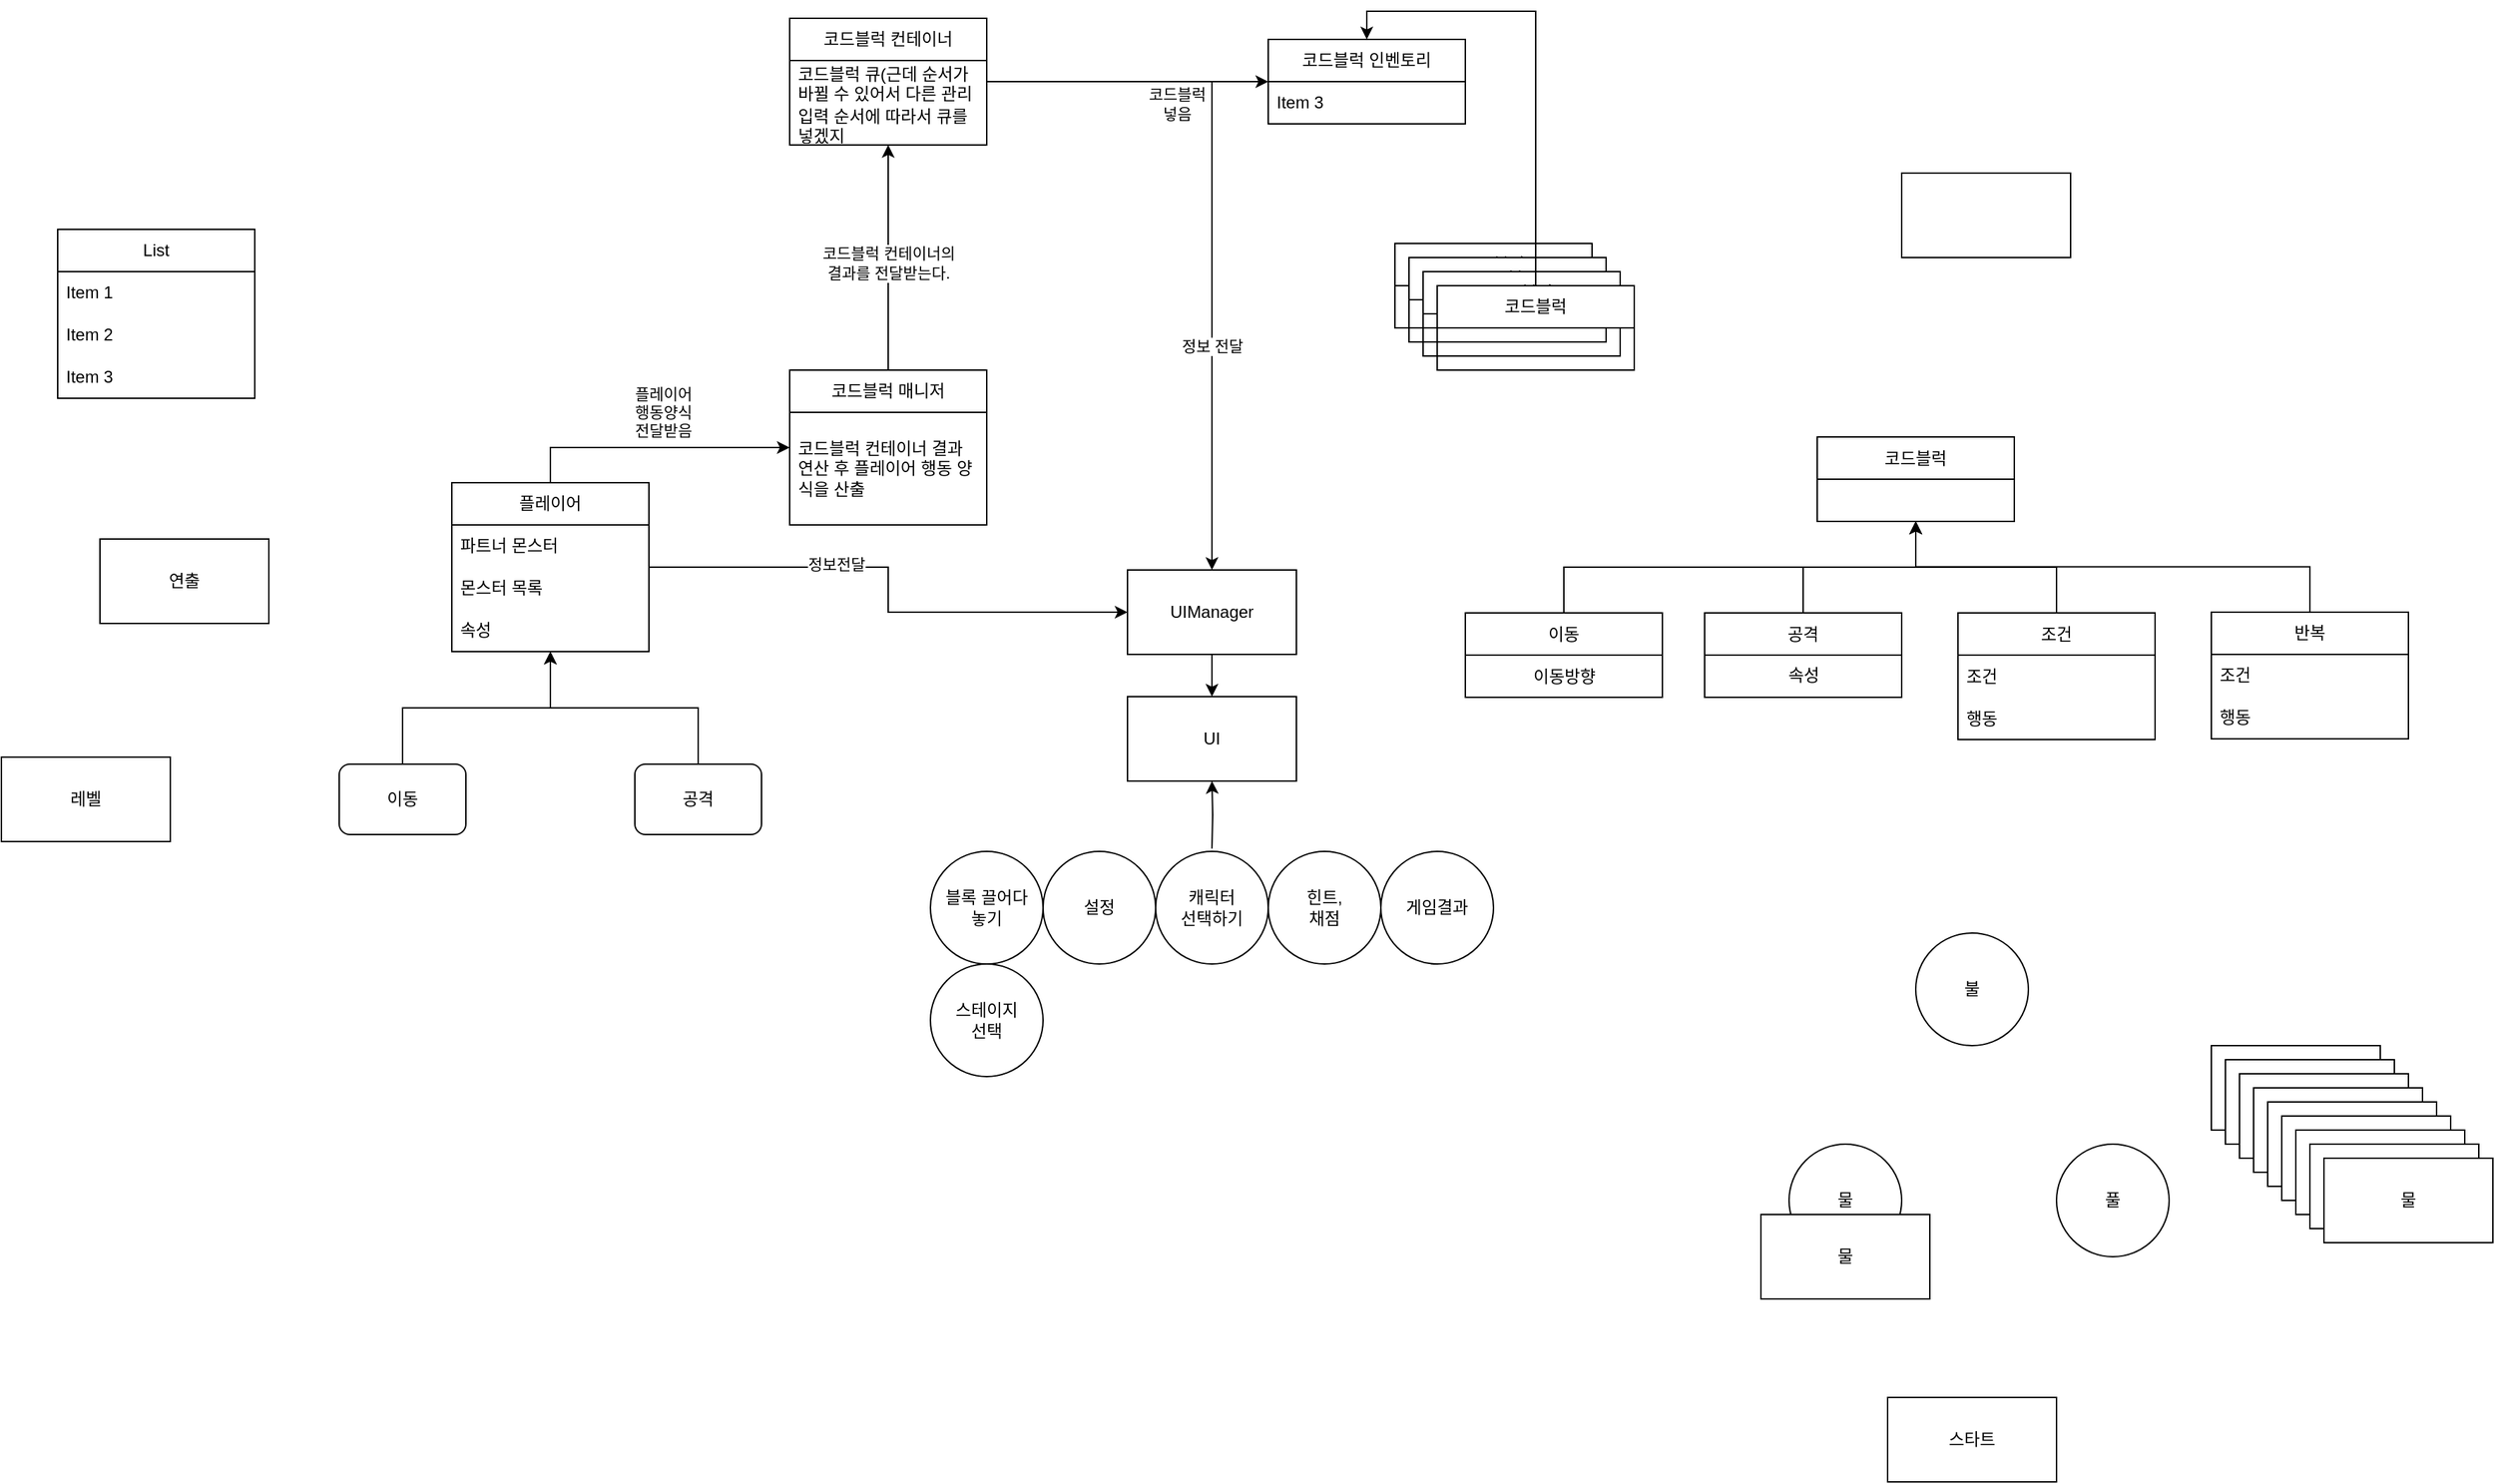 <mxfile version="24.7.6">
  <diagram name="페이지-1" id="wMsTHO85GfH2o3mHVI5D">
    <mxGraphModel dx="2514" dy="868" grid="1" gridSize="10" guides="1" tooltips="1" connect="1" arrows="1" fold="1" page="1" pageScale="1" pageWidth="827" pageHeight="1169" math="0" shadow="0">
      <root>
        <mxCell id="0" />
        <mxCell id="1" parent="0" />
        <mxCell id="8Fbl0JBF0OxlYefqDnbC-3" value="UI" style="rounded=0;whiteSpace=wrap;html=1;" vertex="1" parent="1">
          <mxGeometry x="590" y="522" width="120" height="60" as="geometry" />
        </mxCell>
        <mxCell id="8Fbl0JBF0OxlYefqDnbC-4" value="레벨" style="rounded=0;whiteSpace=wrap;html=1;" vertex="1" parent="1">
          <mxGeometry x="-210" y="565" width="120" height="60" as="geometry" />
        </mxCell>
        <mxCell id="8Fbl0JBF0OxlYefqDnbC-5" value="연출" style="rounded=0;whiteSpace=wrap;html=1;" vertex="1" parent="1">
          <mxGeometry x="-140" y="410" width="120" height="60" as="geometry" />
        </mxCell>
        <mxCell id="8Fbl0JBF0OxlYefqDnbC-15" style="edgeStyle=orthogonalEdgeStyle;rounded=0;orthogonalLoop=1;jettySize=auto;html=1;" edge="1" parent="1" source="8Fbl0JBF0OxlYefqDnbC-6" target="8Fbl0JBF0OxlYefqDnbC-10">
          <mxGeometry relative="1" as="geometry" />
        </mxCell>
        <mxCell id="8Fbl0JBF0OxlYefqDnbC-6" value="이동" style="rounded=1;whiteSpace=wrap;html=1;" vertex="1" parent="1">
          <mxGeometry x="30" y="570" width="90" height="50" as="geometry" />
        </mxCell>
        <mxCell id="8Fbl0JBF0OxlYefqDnbC-16" style="edgeStyle=orthogonalEdgeStyle;rounded=0;orthogonalLoop=1;jettySize=auto;html=1;" edge="1" parent="1" source="8Fbl0JBF0OxlYefqDnbC-7" target="8Fbl0JBF0OxlYefqDnbC-10">
          <mxGeometry relative="1" as="geometry" />
        </mxCell>
        <mxCell id="8Fbl0JBF0OxlYefqDnbC-7" value="공격" style="rounded=1;whiteSpace=wrap;html=1;" vertex="1" parent="1">
          <mxGeometry x="240" y="570" width="90" height="50" as="geometry" />
        </mxCell>
        <mxCell id="8Fbl0JBF0OxlYefqDnbC-120" style="edgeStyle=orthogonalEdgeStyle;rounded=0;orthogonalLoop=1;jettySize=auto;html=1;entryX=0;entryY=0.5;entryDx=0;entryDy=0;" edge="1" parent="1" source="8Fbl0JBF0OxlYefqDnbC-10" target="8Fbl0JBF0OxlYefqDnbC-118">
          <mxGeometry relative="1" as="geometry" />
        </mxCell>
        <mxCell id="8Fbl0JBF0OxlYefqDnbC-123" value="정보전달" style="edgeLabel;html=1;align=center;verticalAlign=middle;resizable=0;points=[];" vertex="1" connectable="0" parent="8Fbl0JBF0OxlYefqDnbC-120">
          <mxGeometry x="-0.288" y="2" relative="1" as="geometry">
            <mxPoint as="offset" />
          </mxGeometry>
        </mxCell>
        <mxCell id="8Fbl0JBF0OxlYefqDnbC-10" value="플레이어" style="swimlane;fontStyle=0;childLayout=stackLayout;horizontal=1;startSize=30;horizontalStack=0;resizeParent=1;resizeParentMax=0;resizeLast=0;collapsible=1;marginBottom=0;whiteSpace=wrap;html=1;" vertex="1" parent="1">
          <mxGeometry x="110" y="370" width="140" height="120" as="geometry" />
        </mxCell>
        <mxCell id="8Fbl0JBF0OxlYefqDnbC-11" value="파트너 몬스터" style="text;strokeColor=none;fillColor=none;align=left;verticalAlign=middle;spacingLeft=4;spacingRight=4;overflow=hidden;points=[[0,0.5],[1,0.5]];portConstraint=eastwest;rotatable=0;whiteSpace=wrap;html=1;" vertex="1" parent="8Fbl0JBF0OxlYefqDnbC-10">
          <mxGeometry y="30" width="140" height="30" as="geometry" />
        </mxCell>
        <mxCell id="8Fbl0JBF0OxlYefqDnbC-12" value="몬스터 목록" style="text;strokeColor=none;fillColor=none;align=left;verticalAlign=middle;spacingLeft=4;spacingRight=4;overflow=hidden;points=[[0,0.5],[1,0.5]];portConstraint=eastwest;rotatable=0;whiteSpace=wrap;html=1;" vertex="1" parent="8Fbl0JBF0OxlYefqDnbC-10">
          <mxGeometry y="60" width="140" height="30" as="geometry" />
        </mxCell>
        <mxCell id="8Fbl0JBF0OxlYefqDnbC-19" value="속성" style="text;strokeColor=none;fillColor=none;align=left;verticalAlign=middle;spacingLeft=4;spacingRight=4;overflow=hidden;points=[[0,0.5],[1,0.5]];portConstraint=eastwest;rotatable=0;whiteSpace=wrap;html=1;" vertex="1" parent="8Fbl0JBF0OxlYefqDnbC-10">
          <mxGeometry y="90" width="140" height="30" as="geometry" />
        </mxCell>
        <mxCell id="8Fbl0JBF0OxlYefqDnbC-21" value="" style="edgeStyle=orthogonalEdgeStyle;rounded=0;orthogonalLoop=1;jettySize=auto;html=1;exitX=0.5;exitY=0;exitDx=0;exitDy=0;" edge="1" parent="1" source="8Fbl0JBF0OxlYefqDnbC-10" target="8Fbl0JBF0OxlYefqDnbC-44">
          <mxGeometry relative="1" as="geometry">
            <mxPoint x="310" y="400" as="sourcePoint" />
            <mxPoint x="360" y="320" as="targetPoint" />
          </mxGeometry>
        </mxCell>
        <mxCell id="8Fbl0JBF0OxlYefqDnbC-50" value="플레이어&lt;div&gt;행동양식&lt;/div&gt;&lt;div&gt;전달받음&lt;/div&gt;" style="edgeLabel;html=1;align=center;verticalAlign=middle;resizable=0;points=[];" vertex="1" connectable="0" parent="8Fbl0JBF0OxlYefqDnbC-21">
          <mxGeometry x="-0.2" y="-2" relative="1" as="geometry">
            <mxPoint x="27" y="-27" as="offset" />
          </mxGeometry>
        </mxCell>
        <mxCell id="8Fbl0JBF0OxlYefqDnbC-31" style="edgeStyle=orthogonalEdgeStyle;rounded=0;orthogonalLoop=1;jettySize=auto;html=1;exitX=0.5;exitY=0;exitDx=0;exitDy=0;entryX=0.5;entryY=1;entryDx=0;entryDy=0;entryPerimeter=0;" edge="1" parent="1" source="8Fbl0JBF0OxlYefqDnbC-44" target="8Fbl0JBF0OxlYefqDnbC-36">
          <mxGeometry relative="1" as="geometry">
            <mxPoint x="420" y="270" as="sourcePoint" />
            <mxPoint x="420" y="210" as="targetPoint" />
            <Array as="points">
              <mxPoint x="420" y="130" />
            </Array>
          </mxGeometry>
        </mxCell>
        <mxCell id="8Fbl0JBF0OxlYefqDnbC-48" value="코드블럭 컨테이너의&lt;div&gt;결과를 전달받는다.&lt;/div&gt;" style="edgeLabel;html=1;align=center;verticalAlign=middle;resizable=0;points=[];" vertex="1" connectable="0" parent="8Fbl0JBF0OxlYefqDnbC-31">
          <mxGeometry x="-0.1" y="1" relative="1" as="geometry">
            <mxPoint x="1" y="-4" as="offset" />
          </mxGeometry>
        </mxCell>
        <mxCell id="8Fbl0JBF0OxlYefqDnbC-22" value="코드블럭" style="swimlane;fontStyle=0;childLayout=stackLayout;horizontal=1;startSize=30;horizontalStack=0;resizeParent=1;resizeParentMax=0;resizeLast=0;collapsible=1;marginBottom=0;whiteSpace=wrap;html=1;" vertex="1" parent="1">
          <mxGeometry x="780" y="200" width="140" height="60" as="geometry" />
        </mxCell>
        <mxCell id="8Fbl0JBF0OxlYefqDnbC-26" value="코드블럭" style="swimlane;fontStyle=0;childLayout=stackLayout;horizontal=1;startSize=30;horizontalStack=0;resizeParent=1;resizeParentMax=0;resizeLast=0;collapsible=1;marginBottom=0;whiteSpace=wrap;html=1;" vertex="1" parent="1">
          <mxGeometry x="790" y="210" width="140" height="60" as="geometry" />
        </mxCell>
        <mxCell id="8Fbl0JBF0OxlYefqDnbC-27" value="코드블럭" style="swimlane;fontStyle=0;childLayout=stackLayout;horizontal=1;startSize=30;horizontalStack=0;resizeParent=1;resizeParentMax=0;resizeLast=0;collapsible=1;marginBottom=0;whiteSpace=wrap;html=1;" vertex="1" parent="1">
          <mxGeometry x="800" y="220" width="140" height="60" as="geometry" />
        </mxCell>
        <mxCell id="8Fbl0JBF0OxlYefqDnbC-42" style="edgeStyle=orthogonalEdgeStyle;rounded=0;orthogonalLoop=1;jettySize=auto;html=1;entryX=0.5;entryY=0;entryDx=0;entryDy=0;" edge="1" parent="1" source="8Fbl0JBF0OxlYefqDnbC-28" target="8Fbl0JBF0OxlYefqDnbC-38">
          <mxGeometry relative="1" as="geometry" />
        </mxCell>
        <mxCell id="8Fbl0JBF0OxlYefqDnbC-28" value="코드블럭" style="swimlane;fontStyle=0;childLayout=stackLayout;horizontal=1;startSize=30;horizontalStack=0;resizeParent=1;resizeParentMax=0;resizeLast=0;collapsible=1;marginBottom=0;whiteSpace=wrap;html=1;" vertex="1" parent="1">
          <mxGeometry x="810" y="230" width="140" height="60" as="geometry" />
        </mxCell>
        <mxCell id="8Fbl0JBF0OxlYefqDnbC-52" style="edgeStyle=orthogonalEdgeStyle;rounded=0;orthogonalLoop=1;jettySize=auto;html=1;" edge="1" parent="1" source="8Fbl0JBF0OxlYefqDnbC-34" target="8Fbl0JBF0OxlYefqDnbC-38">
          <mxGeometry relative="1" as="geometry" />
        </mxCell>
        <mxCell id="8Fbl0JBF0OxlYefqDnbC-53" value="코드블럭&lt;div&gt;넣음&lt;/div&gt;" style="edgeLabel;html=1;align=center;verticalAlign=middle;resizable=0;points=[];" vertex="1" connectable="0" parent="8Fbl0JBF0OxlYefqDnbC-52">
          <mxGeometry x="0.339" y="1" relative="1" as="geometry">
            <mxPoint x="1" y="17" as="offset" />
          </mxGeometry>
        </mxCell>
        <mxCell id="8Fbl0JBF0OxlYefqDnbC-119" style="edgeStyle=orthogonalEdgeStyle;rounded=0;orthogonalLoop=1;jettySize=auto;html=1;" edge="1" parent="1" source="8Fbl0JBF0OxlYefqDnbC-34" target="8Fbl0JBF0OxlYefqDnbC-118">
          <mxGeometry relative="1" as="geometry" />
        </mxCell>
        <mxCell id="8Fbl0JBF0OxlYefqDnbC-122" value="정보 전달" style="edgeLabel;html=1;align=center;verticalAlign=middle;resizable=0;points=[];" vertex="1" connectable="0" parent="8Fbl0JBF0OxlYefqDnbC-119">
          <mxGeometry x="0.373" relative="1" as="geometry">
            <mxPoint as="offset" />
          </mxGeometry>
        </mxCell>
        <mxCell id="8Fbl0JBF0OxlYefqDnbC-34" value="코드블럭 컨테이너" style="swimlane;fontStyle=0;childLayout=stackLayout;horizontal=1;startSize=30;horizontalStack=0;resizeParent=1;resizeParentMax=0;resizeLast=0;collapsible=1;marginBottom=0;whiteSpace=wrap;html=1;" vertex="1" parent="1">
          <mxGeometry x="350" y="40" width="140" height="90" as="geometry" />
        </mxCell>
        <mxCell id="8Fbl0JBF0OxlYefqDnbC-35" value="코드블럭 큐(근데 순서가 바뀔 수 있어서 다른 관리방법도 가능)" style="text;strokeColor=none;fillColor=none;align=left;verticalAlign=middle;spacingLeft=4;spacingRight=4;overflow=hidden;points=[[0,0.5],[1,0.5]];portConstraint=eastwest;rotatable=0;whiteSpace=wrap;html=1;" vertex="1" parent="8Fbl0JBF0OxlYefqDnbC-34">
          <mxGeometry y="30" width="140" height="30" as="geometry" />
        </mxCell>
        <mxCell id="8Fbl0JBF0OxlYefqDnbC-36" value="입력 순서에 따라서 큐를 넣겠지" style="text;strokeColor=none;fillColor=none;align=left;verticalAlign=middle;spacingLeft=4;spacingRight=4;overflow=hidden;points=[[0,0.5],[1,0.5]];portConstraint=eastwest;rotatable=0;whiteSpace=wrap;html=1;" vertex="1" parent="8Fbl0JBF0OxlYefqDnbC-34">
          <mxGeometry y="60" width="140" height="30" as="geometry" />
        </mxCell>
        <mxCell id="8Fbl0JBF0OxlYefqDnbC-38" value="코드블럭 인벤토리" style="swimlane;fontStyle=0;childLayout=stackLayout;horizontal=1;startSize=30;horizontalStack=0;resizeParent=1;resizeParentMax=0;resizeLast=0;collapsible=1;marginBottom=0;whiteSpace=wrap;html=1;" vertex="1" parent="1">
          <mxGeometry x="690" y="55" width="140" height="60" as="geometry" />
        </mxCell>
        <mxCell id="8Fbl0JBF0OxlYefqDnbC-41" value="Item 3" style="text;strokeColor=none;fillColor=none;align=left;verticalAlign=middle;spacingLeft=4;spacingRight=4;overflow=hidden;points=[[0,0.5],[1,0.5]];portConstraint=eastwest;rotatable=0;whiteSpace=wrap;html=1;" vertex="1" parent="8Fbl0JBF0OxlYefqDnbC-38">
          <mxGeometry y="30" width="140" height="30" as="geometry" />
        </mxCell>
        <mxCell id="8Fbl0JBF0OxlYefqDnbC-44" value="코드블럭 매니저" style="swimlane;fontStyle=0;childLayout=stackLayout;horizontal=1;startSize=30;horizontalStack=0;resizeParent=1;resizeParentMax=0;resizeLast=0;collapsible=1;marginBottom=0;whiteSpace=wrap;html=1;" vertex="1" parent="1">
          <mxGeometry x="350" y="290" width="140" height="110" as="geometry" />
        </mxCell>
        <mxCell id="8Fbl0JBF0OxlYefqDnbC-46" value="코드블럭 컨테이너 결과&lt;div&gt;연산 후 플레이어 행동 양식을 산출&lt;/div&gt;" style="text;strokeColor=none;fillColor=none;align=left;verticalAlign=middle;spacingLeft=4;spacingRight=4;overflow=hidden;points=[[0,0.5],[1,0.5]];portConstraint=eastwest;rotatable=0;whiteSpace=wrap;html=1;" vertex="1" parent="8Fbl0JBF0OxlYefqDnbC-44">
          <mxGeometry y="30" width="140" height="80" as="geometry" />
        </mxCell>
        <mxCell id="8Fbl0JBF0OxlYefqDnbC-67" value="코드블럭" style="swimlane;fontStyle=0;childLayout=stackLayout;horizontal=1;startSize=30;horizontalStack=0;resizeParent=1;resizeParentMax=0;resizeLast=0;collapsible=1;marginBottom=0;whiteSpace=wrap;html=1;" vertex="1" parent="1">
          <mxGeometry x="1080" y="337.5" width="140" height="60" as="geometry" />
        </mxCell>
        <mxCell id="8Fbl0JBF0OxlYefqDnbC-77" style="edgeStyle=orthogonalEdgeStyle;rounded=0;orthogonalLoop=1;jettySize=auto;html=1;" edge="1" parent="1" source="8Fbl0JBF0OxlYefqDnbC-86" target="8Fbl0JBF0OxlYefqDnbC-67">
          <mxGeometry relative="1" as="geometry">
            <mxPoint x="1240" y="462.5" as="sourcePoint" />
          </mxGeometry>
        </mxCell>
        <mxCell id="8Fbl0JBF0OxlYefqDnbC-75" style="edgeStyle=orthogonalEdgeStyle;rounded=0;orthogonalLoop=1;jettySize=auto;html=1;entryX=0.5;entryY=1;entryDx=0;entryDy=0;" edge="1" parent="1" source="8Fbl0JBF0OxlYefqDnbC-69" target="8Fbl0JBF0OxlYefqDnbC-67">
          <mxGeometry relative="1" as="geometry" />
        </mxCell>
        <mxCell id="8Fbl0JBF0OxlYefqDnbC-69" value="공격" style="swimlane;fontStyle=0;childLayout=stackLayout;horizontal=1;startSize=30;horizontalStack=0;resizeParent=1;resizeParentMax=0;resizeLast=0;collapsible=1;marginBottom=0;whiteSpace=wrap;html=1;" vertex="1" parent="1">
          <mxGeometry x="1000" y="462.5" width="140" height="60" as="geometry" />
        </mxCell>
        <mxCell id="8Fbl0JBF0OxlYefqDnbC-74" style="edgeStyle=orthogonalEdgeStyle;rounded=0;orthogonalLoop=1;jettySize=auto;html=1;exitX=0.5;exitY=0;exitDx=0;exitDy=0;entryX=0.5;entryY=1;entryDx=0;entryDy=0;" edge="1" parent="1" source="8Fbl0JBF0OxlYefqDnbC-70" target="8Fbl0JBF0OxlYefqDnbC-67">
          <mxGeometry relative="1" as="geometry" />
        </mxCell>
        <mxCell id="8Fbl0JBF0OxlYefqDnbC-70" value="이동" style="swimlane;fontStyle=0;childLayout=stackLayout;horizontal=1;startSize=30;horizontalStack=0;resizeParent=1;resizeParentMax=0;resizeLast=0;collapsible=1;marginBottom=0;whiteSpace=wrap;html=1;" vertex="1" parent="1">
          <mxGeometry x="830" y="462.5" width="140" height="60" as="geometry" />
        </mxCell>
        <mxCell id="8Fbl0JBF0OxlYefqDnbC-81" value="이동방향" style="text;html=1;align=center;verticalAlign=middle;resizable=0;points=[];autosize=1;strokeColor=none;fillColor=none;" vertex="1" parent="8Fbl0JBF0OxlYefqDnbC-70">
          <mxGeometry y="30" width="140" height="30" as="geometry" />
        </mxCell>
        <mxCell id="8Fbl0JBF0OxlYefqDnbC-78" style="edgeStyle=orthogonalEdgeStyle;rounded=0;orthogonalLoop=1;jettySize=auto;html=1;exitX=0.5;exitY=0;exitDx=0;exitDy=0;" edge="1" parent="1" source="8Fbl0JBF0OxlYefqDnbC-90" target="8Fbl0JBF0OxlYefqDnbC-67">
          <mxGeometry relative="1" as="geometry">
            <mxPoint x="1410" y="462.5" as="sourcePoint" />
          </mxGeometry>
        </mxCell>
        <mxCell id="8Fbl0JBF0OxlYefqDnbC-84" value="속성" style="text;html=1;align=center;verticalAlign=middle;resizable=0;points=[];autosize=1;strokeColor=none;fillColor=none;" vertex="1" parent="1">
          <mxGeometry x="1045" y="492" width="50" height="30" as="geometry" />
        </mxCell>
        <mxCell id="8Fbl0JBF0OxlYefqDnbC-86" value="조건" style="swimlane;fontStyle=0;childLayout=stackLayout;horizontal=1;startSize=30;horizontalStack=0;resizeParent=1;resizeParentMax=0;resizeLast=0;collapsible=1;marginBottom=0;whiteSpace=wrap;html=1;" vertex="1" parent="1">
          <mxGeometry x="1180" y="462.5" width="140" height="90" as="geometry" />
        </mxCell>
        <mxCell id="8Fbl0JBF0OxlYefqDnbC-87" value="조건" style="text;strokeColor=none;fillColor=none;align=left;verticalAlign=middle;spacingLeft=4;spacingRight=4;overflow=hidden;points=[[0,0.5],[1,0.5]];portConstraint=eastwest;rotatable=0;whiteSpace=wrap;html=1;" vertex="1" parent="8Fbl0JBF0OxlYefqDnbC-86">
          <mxGeometry y="30" width="140" height="30" as="geometry" />
        </mxCell>
        <mxCell id="8Fbl0JBF0OxlYefqDnbC-88" value="행동" style="text;strokeColor=none;fillColor=none;align=left;verticalAlign=middle;spacingLeft=4;spacingRight=4;overflow=hidden;points=[[0,0.5],[1,0.5]];portConstraint=eastwest;rotatable=0;whiteSpace=wrap;html=1;" vertex="1" parent="8Fbl0JBF0OxlYefqDnbC-86">
          <mxGeometry y="60" width="140" height="30" as="geometry" />
        </mxCell>
        <mxCell id="8Fbl0JBF0OxlYefqDnbC-90" value="반복" style="swimlane;fontStyle=0;childLayout=stackLayout;horizontal=1;startSize=30;horizontalStack=0;resizeParent=1;resizeParentMax=0;resizeLast=0;collapsible=1;marginBottom=0;whiteSpace=wrap;html=1;" vertex="1" parent="1">
          <mxGeometry x="1360" y="462" width="140" height="90" as="geometry" />
        </mxCell>
        <mxCell id="8Fbl0JBF0OxlYefqDnbC-91" value="조건" style="text;strokeColor=none;fillColor=none;align=left;verticalAlign=middle;spacingLeft=4;spacingRight=4;overflow=hidden;points=[[0,0.5],[1,0.5]];portConstraint=eastwest;rotatable=0;whiteSpace=wrap;html=1;" vertex="1" parent="8Fbl0JBF0OxlYefqDnbC-90">
          <mxGeometry y="30" width="140" height="30" as="geometry" />
        </mxCell>
        <mxCell id="8Fbl0JBF0OxlYefqDnbC-92" value="행동" style="text;strokeColor=none;fillColor=none;align=left;verticalAlign=middle;spacingLeft=4;spacingRight=4;overflow=hidden;points=[[0,0.5],[1,0.5]];portConstraint=eastwest;rotatable=0;whiteSpace=wrap;html=1;" vertex="1" parent="8Fbl0JBF0OxlYefqDnbC-90">
          <mxGeometry y="60" width="140" height="30" as="geometry" />
        </mxCell>
        <mxCell id="8Fbl0JBF0OxlYefqDnbC-93" value="" style="whiteSpace=wrap;html=1;" vertex="1" parent="1">
          <mxGeometry x="1140" y="150" width="120" height="60" as="geometry" />
        </mxCell>
        <mxCell id="8Fbl0JBF0OxlYefqDnbC-94" value="불" style="ellipse;whiteSpace=wrap;html=1;aspect=fixed;" vertex="1" parent="1">
          <mxGeometry x="1150" y="690" width="80" height="80" as="geometry" />
        </mxCell>
        <mxCell id="8Fbl0JBF0OxlYefqDnbC-95" value="물" style="ellipse;whiteSpace=wrap;html=1;aspect=fixed;" vertex="1" parent="1">
          <mxGeometry x="1060" y="840" width="80" height="80" as="geometry" />
        </mxCell>
        <mxCell id="8Fbl0JBF0OxlYefqDnbC-96" value="풀" style="ellipse;whiteSpace=wrap;html=1;aspect=fixed;" vertex="1" parent="1">
          <mxGeometry x="1250" y="840" width="80" height="80" as="geometry" />
        </mxCell>
        <mxCell id="8Fbl0JBF0OxlYefqDnbC-97" value="스타트" style="whiteSpace=wrap;html=1;" vertex="1" parent="1">
          <mxGeometry x="1130" y="1020" width="120" height="60" as="geometry" />
        </mxCell>
        <mxCell id="8Fbl0JBF0OxlYefqDnbC-98" value="" style="rounded=0;whiteSpace=wrap;html=1;" vertex="1" parent="1">
          <mxGeometry x="1360" y="770" width="120" height="60" as="geometry" />
        </mxCell>
        <mxCell id="8Fbl0JBF0OxlYefqDnbC-99" value="" style="rounded=0;whiteSpace=wrap;html=1;" vertex="1" parent="1">
          <mxGeometry x="1370" y="780" width="120" height="60" as="geometry" />
        </mxCell>
        <mxCell id="8Fbl0JBF0OxlYefqDnbC-100" value="" style="rounded=0;whiteSpace=wrap;html=1;" vertex="1" parent="1">
          <mxGeometry x="1380" y="790" width="120" height="60" as="geometry" />
        </mxCell>
        <mxCell id="8Fbl0JBF0OxlYefqDnbC-101" value="" style="rounded=0;whiteSpace=wrap;html=1;" vertex="1" parent="1">
          <mxGeometry x="1390" y="800" width="120" height="60" as="geometry" />
        </mxCell>
        <mxCell id="8Fbl0JBF0OxlYefqDnbC-102" value="" style="rounded=0;whiteSpace=wrap;html=1;" vertex="1" parent="1">
          <mxGeometry x="1400" y="810" width="120" height="60" as="geometry" />
        </mxCell>
        <mxCell id="8Fbl0JBF0OxlYefqDnbC-103" value="" style="rounded=0;whiteSpace=wrap;html=1;" vertex="1" parent="1">
          <mxGeometry x="1410" y="820" width="120" height="60" as="geometry" />
        </mxCell>
        <mxCell id="8Fbl0JBF0OxlYefqDnbC-104" value="" style="rounded=0;whiteSpace=wrap;html=1;" vertex="1" parent="1">
          <mxGeometry x="1420" y="830" width="120" height="60" as="geometry" />
        </mxCell>
        <mxCell id="8Fbl0JBF0OxlYefqDnbC-105" value="" style="rounded=0;whiteSpace=wrap;html=1;" vertex="1" parent="1">
          <mxGeometry x="1430" y="840" width="120" height="60" as="geometry" />
        </mxCell>
        <mxCell id="8Fbl0JBF0OxlYefqDnbC-106" value="물" style="rounded=0;whiteSpace=wrap;html=1;" vertex="1" parent="1">
          <mxGeometry x="1440" y="850" width="120" height="60" as="geometry" />
        </mxCell>
        <mxCell id="8Fbl0JBF0OxlYefqDnbC-107" value="물" style="rounded=0;whiteSpace=wrap;html=1;" vertex="1" parent="1">
          <mxGeometry x="1040" y="890" width="120" height="60" as="geometry" />
        </mxCell>
        <mxCell id="8Fbl0JBF0OxlYefqDnbC-108" value="블록 끌어다&lt;div&gt;놓기&lt;/div&gt;" style="ellipse;whiteSpace=wrap;html=1;aspect=fixed;" vertex="1" parent="1">
          <mxGeometry x="450" y="632" width="80" height="80" as="geometry" />
        </mxCell>
        <mxCell id="8Fbl0JBF0OxlYefqDnbC-112" style="edgeStyle=orthogonalEdgeStyle;rounded=0;orthogonalLoop=1;jettySize=auto;html=1;" edge="1" parent="1" target="8Fbl0JBF0OxlYefqDnbC-3">
          <mxGeometry relative="1" as="geometry">
            <mxPoint x="650" y="630" as="sourcePoint" />
          </mxGeometry>
        </mxCell>
        <mxCell id="8Fbl0JBF0OxlYefqDnbC-109" value="캐릭터&lt;div&gt;선택하기&lt;/div&gt;" style="ellipse;whiteSpace=wrap;html=1;aspect=fixed;" vertex="1" parent="1">
          <mxGeometry x="610" y="632" width="80" height="80" as="geometry" />
        </mxCell>
        <mxCell id="8Fbl0JBF0OxlYefqDnbC-113" value="힌트,&lt;div&gt;채점&lt;/div&gt;" style="ellipse;whiteSpace=wrap;html=1;aspect=fixed;" vertex="1" parent="1">
          <mxGeometry x="690" y="632" width="80" height="80" as="geometry" />
        </mxCell>
        <mxCell id="8Fbl0JBF0OxlYefqDnbC-115" value="설정" style="ellipse;whiteSpace=wrap;html=1;aspect=fixed;" vertex="1" parent="1">
          <mxGeometry x="530" y="632" width="80" height="80" as="geometry" />
        </mxCell>
        <mxCell id="8Fbl0JBF0OxlYefqDnbC-116" value="게임결과" style="ellipse;whiteSpace=wrap;html=1;aspect=fixed;" vertex="1" parent="1">
          <mxGeometry x="770" y="632" width="80" height="80" as="geometry" />
        </mxCell>
        <mxCell id="8Fbl0JBF0OxlYefqDnbC-117" value="스테이지&lt;div&gt;선택&lt;/div&gt;" style="ellipse;whiteSpace=wrap;html=1;aspect=fixed;" vertex="1" parent="1">
          <mxGeometry x="450" y="712" width="80" height="80" as="geometry" />
        </mxCell>
        <mxCell id="8Fbl0JBF0OxlYefqDnbC-121" style="edgeStyle=orthogonalEdgeStyle;rounded=0;orthogonalLoop=1;jettySize=auto;html=1;" edge="1" parent="1" source="8Fbl0JBF0OxlYefqDnbC-118" target="8Fbl0JBF0OxlYefqDnbC-3">
          <mxGeometry relative="1" as="geometry" />
        </mxCell>
        <mxCell id="8Fbl0JBF0OxlYefqDnbC-118" value="UIManager" style="rounded=0;whiteSpace=wrap;html=1;" vertex="1" parent="1">
          <mxGeometry x="590" y="432" width="120" height="60" as="geometry" />
        </mxCell>
        <mxCell id="8Fbl0JBF0OxlYefqDnbC-125" value="List" style="swimlane;fontStyle=0;childLayout=stackLayout;horizontal=1;startSize=30;horizontalStack=0;resizeParent=1;resizeParentMax=0;resizeLast=0;collapsible=1;marginBottom=0;whiteSpace=wrap;html=1;" vertex="1" parent="1">
          <mxGeometry x="-170" y="190" width="140" height="120" as="geometry" />
        </mxCell>
        <mxCell id="8Fbl0JBF0OxlYefqDnbC-126" value="Item 1" style="text;strokeColor=none;fillColor=none;align=left;verticalAlign=middle;spacingLeft=4;spacingRight=4;overflow=hidden;points=[[0,0.5],[1,0.5]];portConstraint=eastwest;rotatable=0;whiteSpace=wrap;html=1;" vertex="1" parent="8Fbl0JBF0OxlYefqDnbC-125">
          <mxGeometry y="30" width="140" height="30" as="geometry" />
        </mxCell>
        <mxCell id="8Fbl0JBF0OxlYefqDnbC-127" value="Item 2" style="text;strokeColor=none;fillColor=none;align=left;verticalAlign=middle;spacingLeft=4;spacingRight=4;overflow=hidden;points=[[0,0.5],[1,0.5]];portConstraint=eastwest;rotatable=0;whiteSpace=wrap;html=1;" vertex="1" parent="8Fbl0JBF0OxlYefqDnbC-125">
          <mxGeometry y="60" width="140" height="30" as="geometry" />
        </mxCell>
        <mxCell id="8Fbl0JBF0OxlYefqDnbC-128" value="Item 3" style="text;strokeColor=none;fillColor=none;align=left;verticalAlign=middle;spacingLeft=4;spacingRight=4;overflow=hidden;points=[[0,0.5],[1,0.5]];portConstraint=eastwest;rotatable=0;whiteSpace=wrap;html=1;" vertex="1" parent="8Fbl0JBF0OxlYefqDnbC-125">
          <mxGeometry y="90" width="140" height="30" as="geometry" />
        </mxCell>
      </root>
    </mxGraphModel>
  </diagram>
</mxfile>
